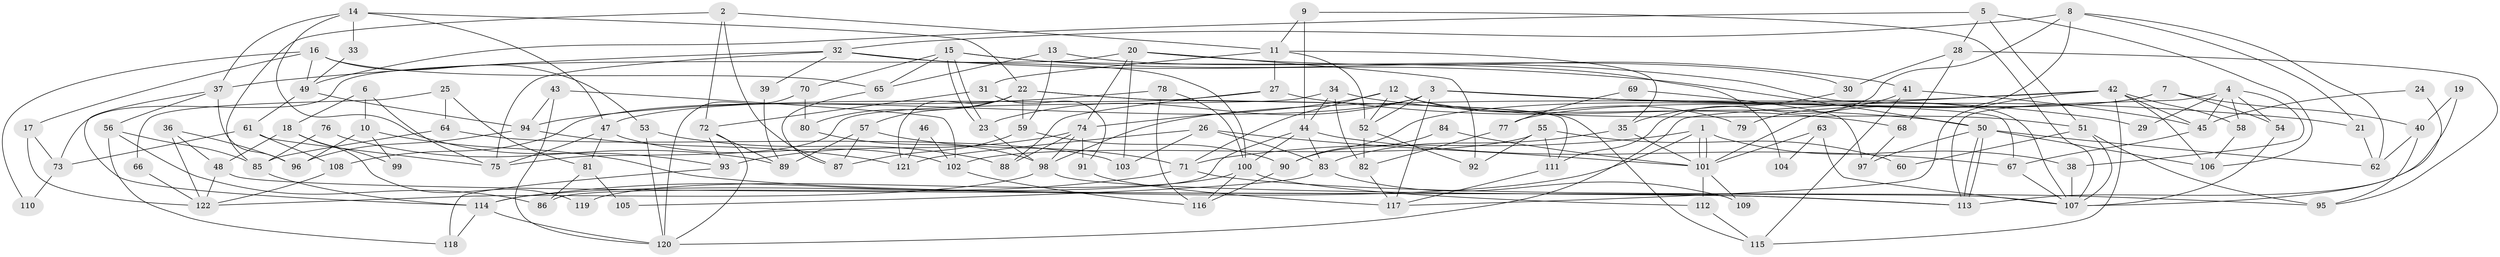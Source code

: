 // coarse degree distribution, {7: 0.10416666666666667, 4: 0.16666666666666666, 6: 0.125, 18: 0.020833333333333332, 5: 0.0625, 8: 0.0625, 15: 0.020833333333333332, 10: 0.041666666666666664, 2: 0.14583333333333334, 11: 0.020833333333333332, 9: 0.08333333333333333, 3: 0.10416666666666667, 14: 0.020833333333333332, 13: 0.020833333333333332}
// Generated by graph-tools (version 1.1) at 2025/18/03/04/25 18:18:49]
// undirected, 122 vertices, 244 edges
graph export_dot {
graph [start="1"]
  node [color=gray90,style=filled];
  1;
  2;
  3;
  4;
  5;
  6;
  7;
  8;
  9;
  10;
  11;
  12;
  13;
  14;
  15;
  16;
  17;
  18;
  19;
  20;
  21;
  22;
  23;
  24;
  25;
  26;
  27;
  28;
  29;
  30;
  31;
  32;
  33;
  34;
  35;
  36;
  37;
  38;
  39;
  40;
  41;
  42;
  43;
  44;
  45;
  46;
  47;
  48;
  49;
  50;
  51;
  52;
  53;
  54;
  55;
  56;
  57;
  58;
  59;
  60;
  61;
  62;
  63;
  64;
  65;
  66;
  67;
  68;
  69;
  70;
  71;
  72;
  73;
  74;
  75;
  76;
  77;
  78;
  79;
  80;
  81;
  82;
  83;
  84;
  85;
  86;
  87;
  88;
  89;
  90;
  91;
  92;
  93;
  94;
  95;
  96;
  97;
  98;
  99;
  100;
  101;
  102;
  103;
  104;
  105;
  106;
  107;
  108;
  109;
  110;
  111;
  112;
  113;
  114;
  115;
  116;
  117;
  118;
  119;
  120;
  121;
  122;
  1 -- 114;
  1 -- 101;
  1 -- 101;
  1 -- 38;
  1 -- 71;
  2 -- 11;
  2 -- 72;
  2 -- 85;
  2 -- 87;
  3 -- 117;
  3 -- 67;
  3 -- 21;
  3 -- 23;
  3 -- 29;
  3 -- 52;
  3 -- 108;
  4 -- 113;
  4 -- 45;
  4 -- 29;
  4 -- 38;
  4 -- 54;
  4 -- 58;
  5 -- 28;
  5 -- 49;
  5 -- 51;
  5 -- 106;
  6 -- 75;
  6 -- 10;
  6 -- 18;
  7 -- 54;
  7 -- 40;
  7 -- 77;
  7 -- 90;
  8 -- 101;
  8 -- 21;
  8 -- 32;
  8 -- 62;
  8 -- 111;
  9 -- 107;
  9 -- 44;
  9 -- 11;
  10 -- 113;
  10 -- 96;
  10 -- 99;
  11 -- 52;
  11 -- 27;
  11 -- 31;
  11 -- 35;
  12 -- 71;
  12 -- 51;
  12 -- 52;
  12 -- 74;
  12 -- 79;
  13 -- 59;
  13 -- 65;
  13 -- 30;
  14 -- 93;
  14 -- 47;
  14 -- 22;
  14 -- 33;
  14 -- 37;
  15 -- 23;
  15 -- 23;
  15 -- 70;
  15 -- 65;
  15 -- 104;
  15 -- 107;
  16 -- 53;
  16 -- 65;
  16 -- 17;
  16 -- 49;
  16 -- 110;
  17 -- 122;
  17 -- 73;
  18 -- 48;
  18 -- 99;
  18 -- 119;
  19 -- 40;
  19 -- 113;
  20 -- 73;
  20 -- 74;
  20 -- 41;
  20 -- 92;
  20 -- 103;
  21 -- 62;
  22 -- 59;
  22 -- 57;
  22 -- 80;
  22 -- 111;
  22 -- 115;
  22 -- 121;
  23 -- 98;
  24 -- 45;
  24 -- 107;
  25 -- 64;
  25 -- 81;
  25 -- 66;
  26 -- 83;
  26 -- 121;
  26 -- 101;
  26 -- 103;
  27 -- 50;
  27 -- 47;
  27 -- 88;
  28 -- 30;
  28 -- 95;
  28 -- 68;
  30 -- 35;
  31 -- 91;
  31 -- 72;
  32 -- 50;
  32 -- 37;
  32 -- 39;
  32 -- 75;
  32 -- 100;
  33 -- 49;
  34 -- 75;
  34 -- 82;
  34 -- 44;
  34 -- 68;
  35 -- 101;
  35 -- 83;
  36 -- 122;
  36 -- 96;
  36 -- 48;
  37 -- 56;
  37 -- 96;
  37 -- 114;
  38 -- 107;
  39 -- 89;
  40 -- 95;
  40 -- 62;
  41 -- 115;
  41 -- 45;
  41 -- 79;
  42 -- 45;
  42 -- 106;
  42 -- 58;
  42 -- 98;
  42 -- 115;
  42 -- 117;
  42 -- 120;
  43 -- 102;
  43 -- 120;
  43 -- 94;
  44 -- 100;
  44 -- 67;
  44 -- 83;
  44 -- 86;
  45 -- 67;
  46 -- 121;
  46 -- 102;
  47 -- 102;
  47 -- 75;
  47 -- 81;
  48 -- 107;
  48 -- 122;
  49 -- 61;
  49 -- 94;
  50 -- 106;
  50 -- 113;
  50 -- 113;
  50 -- 62;
  50 -- 97;
  51 -- 107;
  51 -- 60;
  51 -- 95;
  52 -- 82;
  52 -- 92;
  53 -- 120;
  53 -- 88;
  54 -- 107;
  55 -- 111;
  55 -- 92;
  55 -- 60;
  55 -- 102;
  56 -- 118;
  56 -- 85;
  56 -- 86;
  57 -- 71;
  57 -- 87;
  57 -- 89;
  58 -- 106;
  59 -- 87;
  59 -- 90;
  61 -- 75;
  61 -- 108;
  61 -- 73;
  63 -- 101;
  63 -- 107;
  63 -- 104;
  64 -- 85;
  64 -- 103;
  65 -- 87;
  66 -- 122;
  67 -- 107;
  68 -- 97;
  69 -- 77;
  69 -- 97;
  70 -- 120;
  70 -- 80;
  71 -- 114;
  71 -- 95;
  72 -- 120;
  72 -- 89;
  72 -- 93;
  73 -- 110;
  74 -- 98;
  74 -- 88;
  74 -- 91;
  74 -- 93;
  76 -- 85;
  76 -- 89;
  77 -- 82;
  78 -- 100;
  78 -- 94;
  78 -- 116;
  80 -- 98;
  81 -- 86;
  81 -- 105;
  82 -- 117;
  83 -- 105;
  83 -- 109;
  84 -- 90;
  84 -- 101;
  85 -- 114;
  90 -- 116;
  91 -- 117;
  93 -- 118;
  94 -- 96;
  94 -- 121;
  98 -- 113;
  98 -- 122;
  100 -- 112;
  100 -- 116;
  100 -- 119;
  101 -- 109;
  101 -- 112;
  102 -- 116;
  108 -- 122;
  111 -- 117;
  112 -- 115;
  114 -- 118;
  114 -- 120;
}
